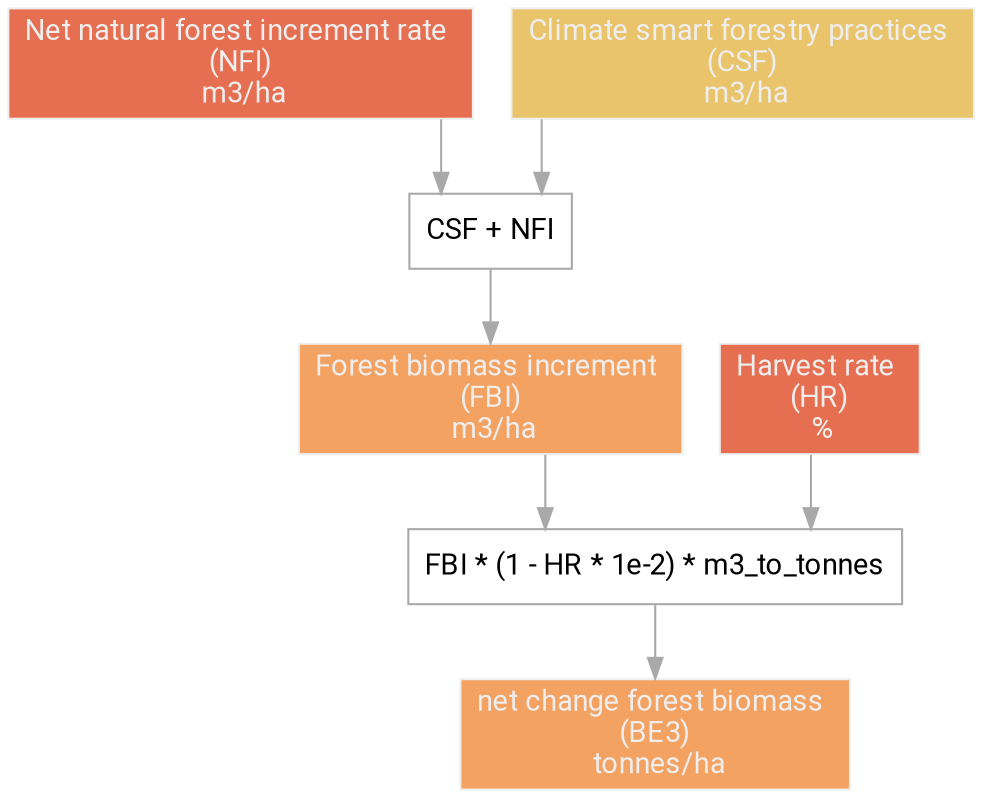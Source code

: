 digraph {
	graph [splines=ortho]
	NFI [label=NFI color="#eeeeee" fillcolor="#e76f51" fontcolor="#eeeeee" fontname=roboto label="Net natural forest increment rate 
 (NFI) 
 m3/ha" peripheries=1 shape=rectangle style=filled]
	CSF [label=CSF color="#eeeeee" fillcolor="#e9c46a" fontcolor="#eeeeee" fontname=roboto label="Climate smart forestry practices 
 (CSF) 
 m3/ha" peripheries=1 shape=rectangle style=filled]
	FBI [label=FBI color="#eeeeee" fillcolor="#f4a261" fontcolor="#eeeeee" fontname=roboto label="Forest biomass increment 
 (FBI) 
 m3/ha" peripheries=1 shape=rectangle style=filled]
	FBI_comp [label=FBI_comp color="#A9A9A9" fillcolor="#e76f51" fontcolor="#000000" fontname=roboto label="CSF + NFI" peripheries=1 shape=rectangle style=""]
	HR [label=HR color="#eeeeee" fillcolor="#e76f51" fontcolor="#eeeeee" fontname=roboto label="Harvest rate 
 (HR) 
 %" peripheries=1 shape=rectangle style=filled]
	BE3 [label=BE3 color="#eeeeee" fillcolor="#f4a261" fontcolor="#eeeeee" fontname=roboto label="net change forest biomass 
 (BE3) 
 tonnes/ha" peripheries=1 shape=rectangle style=filled]
	BE3_comp [label=BE3_comp color="#A9A9A9" fillcolor="#e76f51" fontcolor="#000000" fontname=roboto label="FBI * (1 - HR * 1e-2) * m3_to_tonnes" peripheries=1 shape=rectangle style=""]
	NFI -> FBI_comp [color="#A9A9A9"]
	CSF -> FBI_comp [color="#A9A9A9"]
	FBI -> BE3_comp [color="#A9A9A9"]
	FBI_comp -> FBI [color="#A9A9A9"]
	HR -> BE3_comp [color="#A9A9A9"]
	BE3_comp -> BE3 [color="#A9A9A9"]
}

